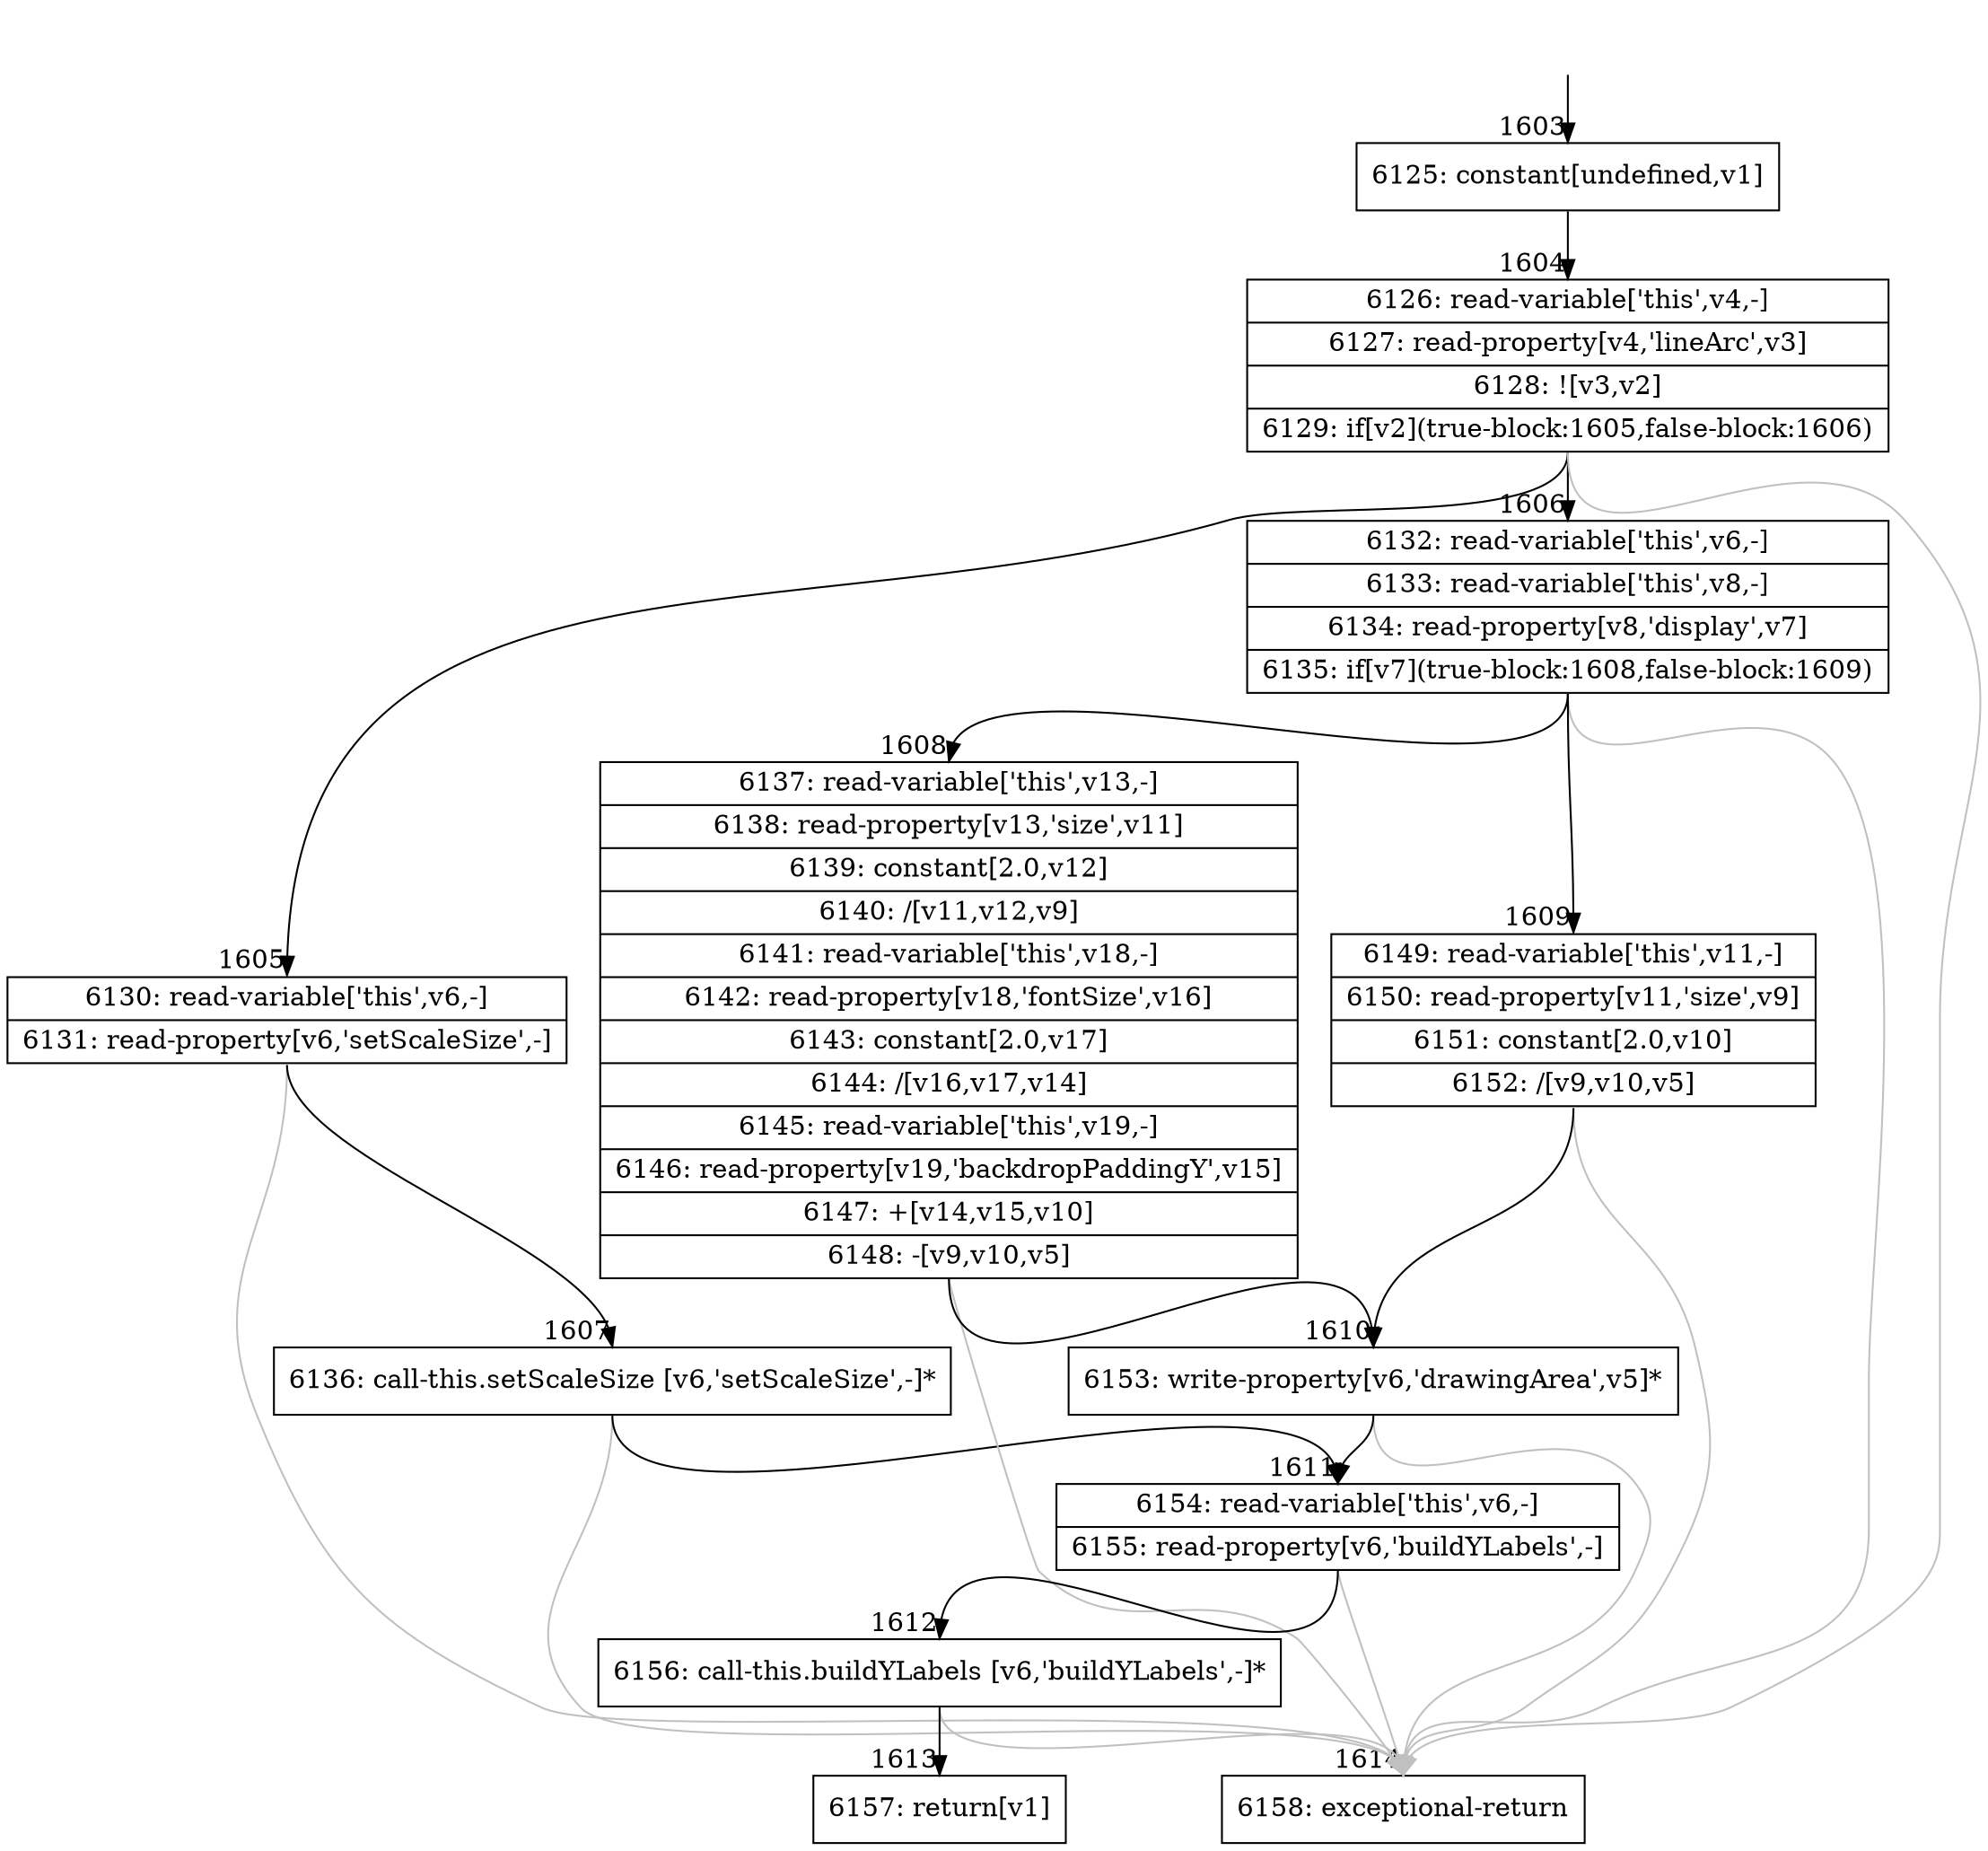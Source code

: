 digraph {
rankdir="TD"
BB_entry151[shape=none,label=""];
BB_entry151 -> BB1603 [tailport=s, headport=n, headlabel="    1603"]
BB1603 [shape=record label="{6125: constant[undefined,v1]}" ] 
BB1603 -> BB1604 [tailport=s, headport=n, headlabel="      1604"]
BB1604 [shape=record label="{6126: read-variable['this',v4,-]|6127: read-property[v4,'lineArc',v3]|6128: ![v3,v2]|6129: if[v2](true-block:1605,false-block:1606)}" ] 
BB1604 -> BB1605 [tailport=s, headport=n, headlabel="      1605"]
BB1604 -> BB1606 [tailport=s, headport=n, headlabel="      1606"]
BB1604 -> BB1614 [tailport=s, headport=n, color=gray, headlabel="      1614"]
BB1605 [shape=record label="{6130: read-variable['this',v6,-]|6131: read-property[v6,'setScaleSize',-]}" ] 
BB1605 -> BB1607 [tailport=s, headport=n, headlabel="      1607"]
BB1605 -> BB1614 [tailport=s, headport=n, color=gray]
BB1606 [shape=record label="{6132: read-variable['this',v6,-]|6133: read-variable['this',v8,-]|6134: read-property[v8,'display',v7]|6135: if[v7](true-block:1608,false-block:1609)}" ] 
BB1606 -> BB1608 [tailport=s, headport=n, headlabel="      1608"]
BB1606 -> BB1609 [tailport=s, headport=n, headlabel="      1609"]
BB1606 -> BB1614 [tailport=s, headport=n, color=gray]
BB1607 [shape=record label="{6136: call-this.setScaleSize [v6,'setScaleSize',-]*}" ] 
BB1607 -> BB1611 [tailport=s, headport=n, headlabel="      1611"]
BB1607 -> BB1614 [tailport=s, headport=n, color=gray]
BB1608 [shape=record label="{6137: read-variable['this',v13,-]|6138: read-property[v13,'size',v11]|6139: constant[2.0,v12]|6140: /[v11,v12,v9]|6141: read-variable['this',v18,-]|6142: read-property[v18,'fontSize',v16]|6143: constant[2.0,v17]|6144: /[v16,v17,v14]|6145: read-variable['this',v19,-]|6146: read-property[v19,'backdropPaddingY',v15]|6147: +[v14,v15,v10]|6148: -[v9,v10,v5]}" ] 
BB1608 -> BB1610 [tailport=s, headport=n, headlabel="      1610"]
BB1608 -> BB1614 [tailport=s, headport=n, color=gray]
BB1609 [shape=record label="{6149: read-variable['this',v11,-]|6150: read-property[v11,'size',v9]|6151: constant[2.0,v10]|6152: /[v9,v10,v5]}" ] 
BB1609 -> BB1610 [tailport=s, headport=n]
BB1609 -> BB1614 [tailport=s, headport=n, color=gray]
BB1610 [shape=record label="{6153: write-property[v6,'drawingArea',v5]*}" ] 
BB1610 -> BB1611 [tailport=s, headport=n]
BB1610 -> BB1614 [tailport=s, headport=n, color=gray]
BB1611 [shape=record label="{6154: read-variable['this',v6,-]|6155: read-property[v6,'buildYLabels',-]}" ] 
BB1611 -> BB1612 [tailport=s, headport=n, headlabel="      1612"]
BB1611 -> BB1614 [tailport=s, headport=n, color=gray]
BB1612 [shape=record label="{6156: call-this.buildYLabels [v6,'buildYLabels',-]*}" ] 
BB1612 -> BB1613 [tailport=s, headport=n, headlabel="      1613"]
BB1612 -> BB1614 [tailport=s, headport=n, color=gray]
BB1613 [shape=record label="{6157: return[v1]}" ] 
BB1614 [shape=record label="{6158: exceptional-return}" ] 
//#$~ 1742
}
